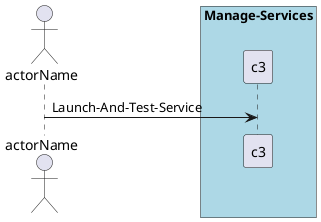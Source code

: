 @startuml
Actor "actorName" as A

box "Manage-Services" #lightblue
participant "c3" as S
A -> S : Launch-And-Test-Service
end box

@enduml

